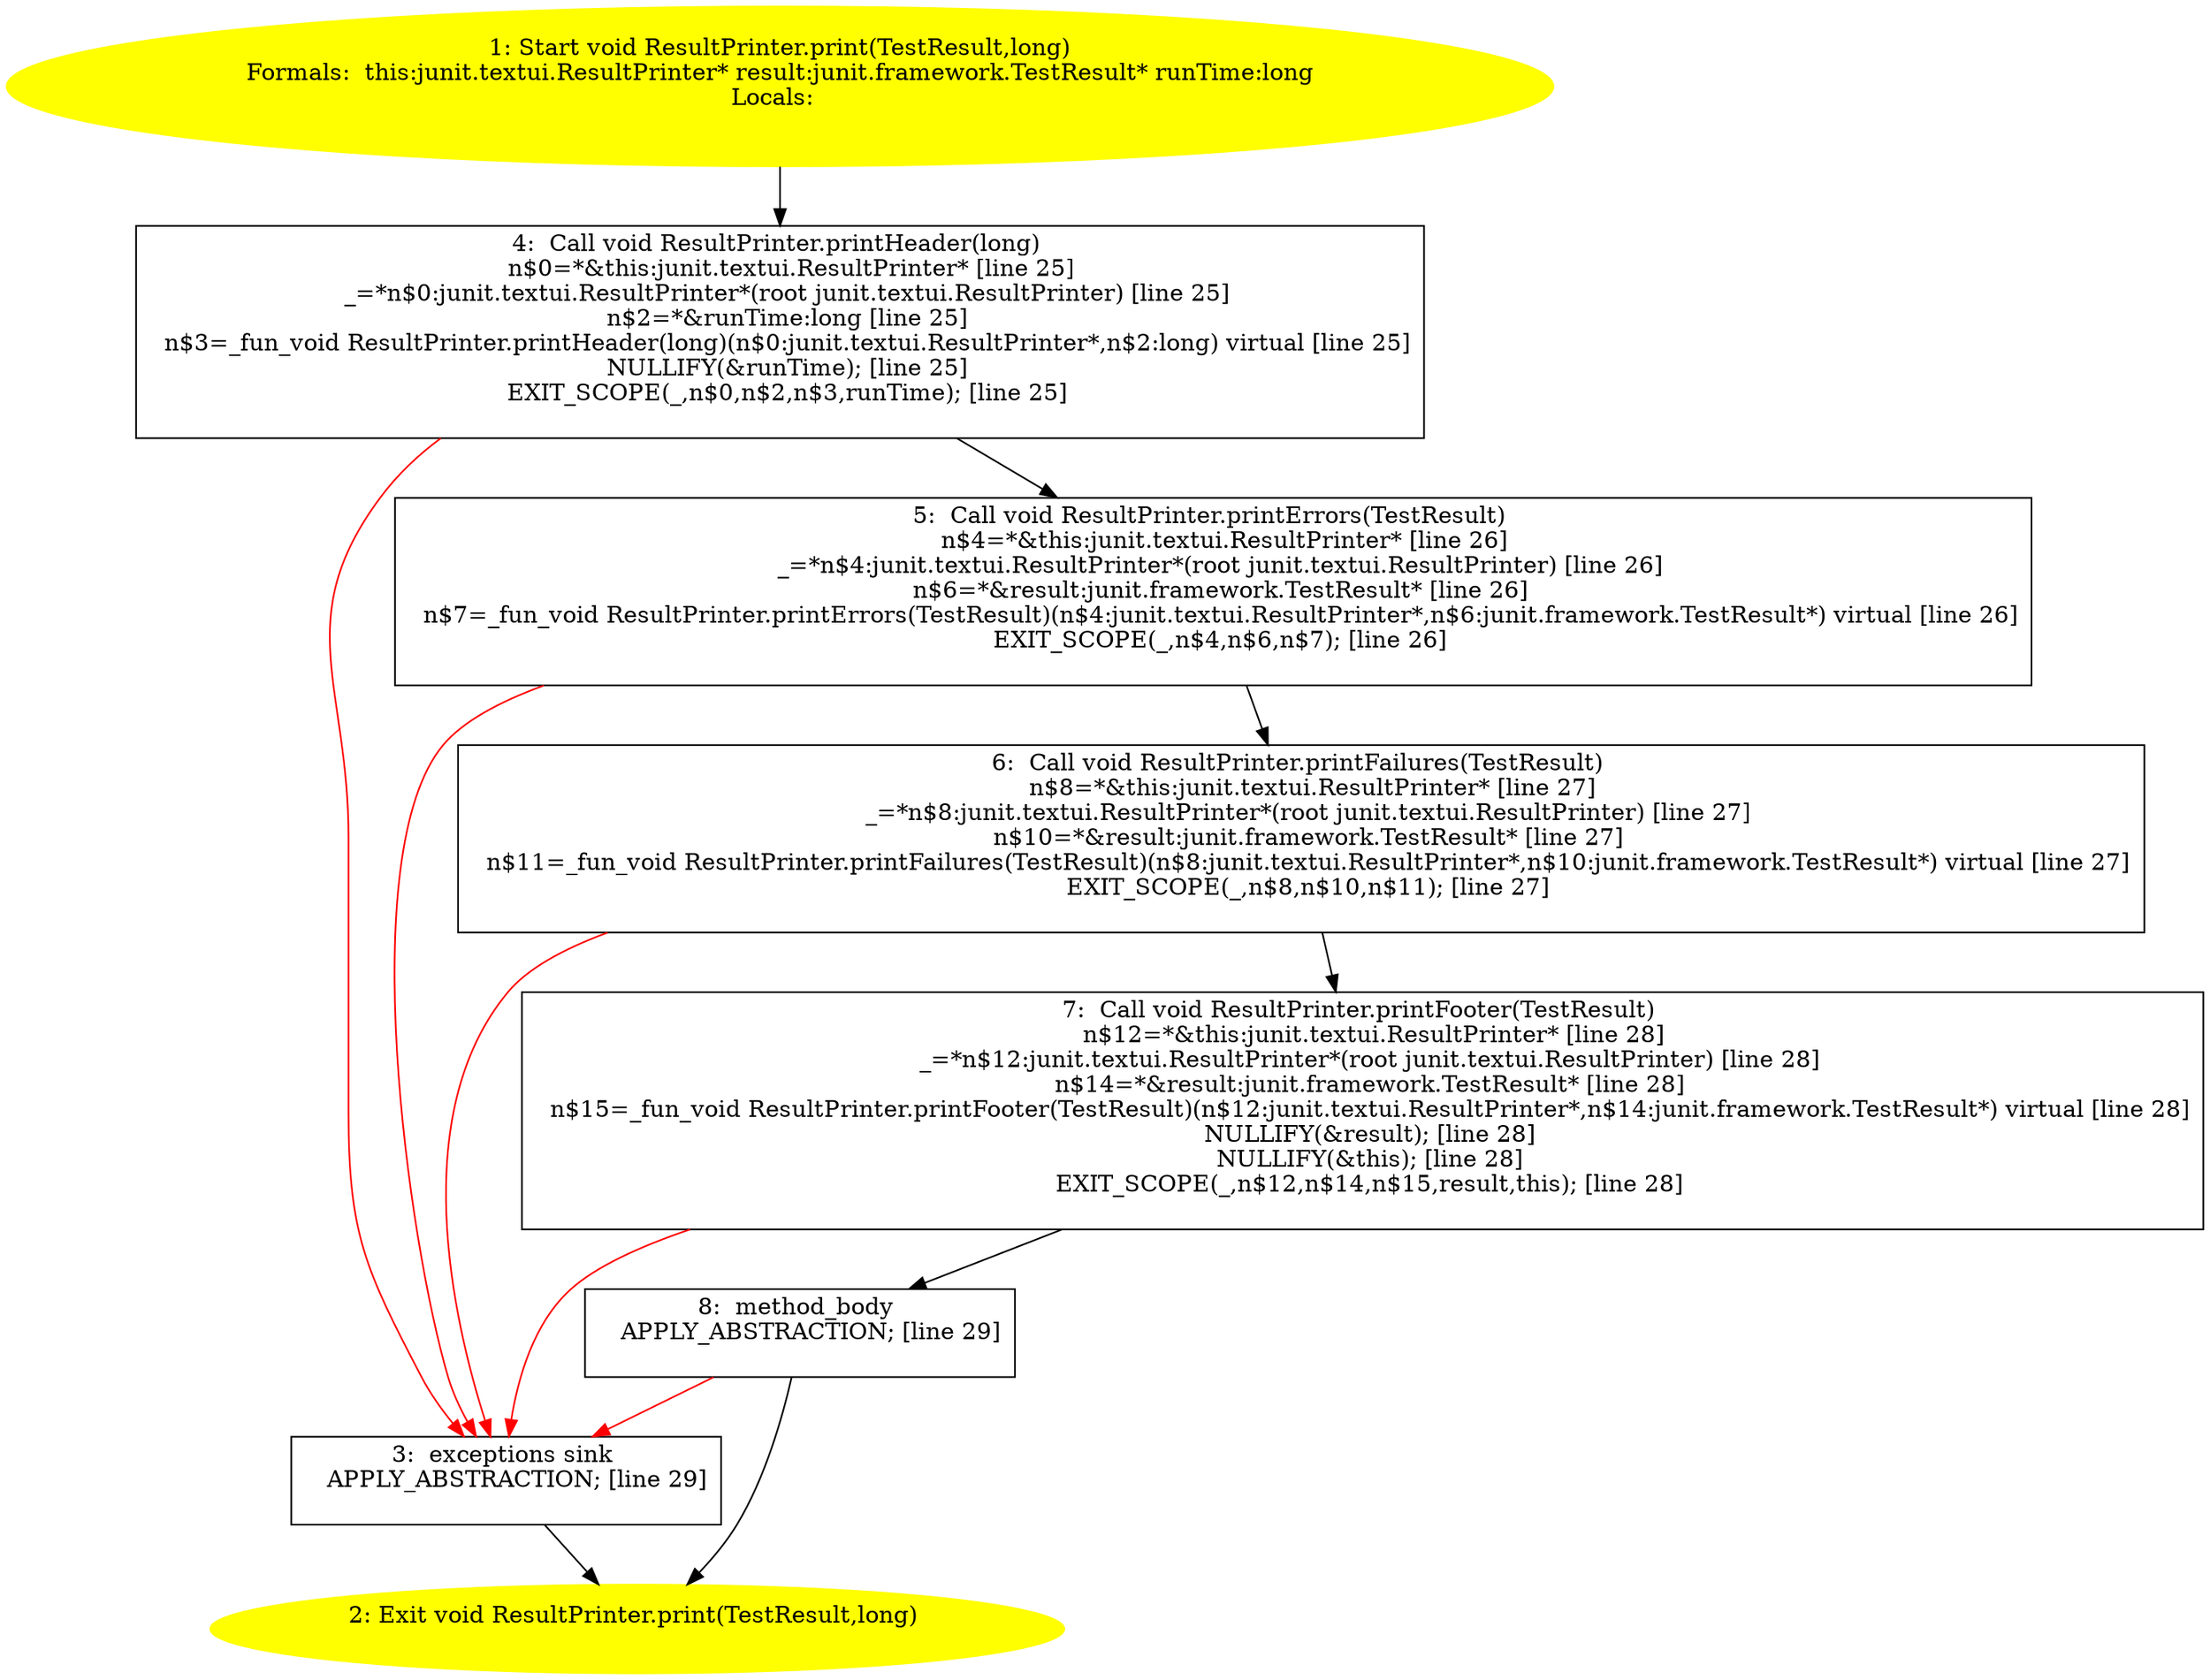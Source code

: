 /* @generated */
digraph cfg {
"junit.textui.ResultPrinter.print(junit.framework.TestResult,long):void.dc386401c1776bc23426bcb44677d61a_1" [label="1: Start void ResultPrinter.print(TestResult,long)\nFormals:  this:junit.textui.ResultPrinter* result:junit.framework.TestResult* runTime:long\nLocals:  \n  " color=yellow style=filled]
	

	 "junit.textui.ResultPrinter.print(junit.framework.TestResult,long):void.dc386401c1776bc23426bcb44677d61a_1" -> "junit.textui.ResultPrinter.print(junit.framework.TestResult,long):void.dc386401c1776bc23426bcb44677d61a_4" ;
"junit.textui.ResultPrinter.print(junit.framework.TestResult,long):void.dc386401c1776bc23426bcb44677d61a_2" [label="2: Exit void ResultPrinter.print(TestResult,long) \n  " color=yellow style=filled]
	

"junit.textui.ResultPrinter.print(junit.framework.TestResult,long):void.dc386401c1776bc23426bcb44677d61a_3" [label="3:  exceptions sink \n   APPLY_ABSTRACTION; [line 29]\n " shape="box"]
	

	 "junit.textui.ResultPrinter.print(junit.framework.TestResult,long):void.dc386401c1776bc23426bcb44677d61a_3" -> "junit.textui.ResultPrinter.print(junit.framework.TestResult,long):void.dc386401c1776bc23426bcb44677d61a_2" ;
"junit.textui.ResultPrinter.print(junit.framework.TestResult,long):void.dc386401c1776bc23426bcb44677d61a_4" [label="4:  Call void ResultPrinter.printHeader(long) \n   n$0=*&this:junit.textui.ResultPrinter* [line 25]\n  _=*n$0:junit.textui.ResultPrinter*(root junit.textui.ResultPrinter) [line 25]\n  n$2=*&runTime:long [line 25]\n  n$3=_fun_void ResultPrinter.printHeader(long)(n$0:junit.textui.ResultPrinter*,n$2:long) virtual [line 25]\n  NULLIFY(&runTime); [line 25]\n  EXIT_SCOPE(_,n$0,n$2,n$3,runTime); [line 25]\n " shape="box"]
	

	 "junit.textui.ResultPrinter.print(junit.framework.TestResult,long):void.dc386401c1776bc23426bcb44677d61a_4" -> "junit.textui.ResultPrinter.print(junit.framework.TestResult,long):void.dc386401c1776bc23426bcb44677d61a_5" ;
	 "junit.textui.ResultPrinter.print(junit.framework.TestResult,long):void.dc386401c1776bc23426bcb44677d61a_4" -> "junit.textui.ResultPrinter.print(junit.framework.TestResult,long):void.dc386401c1776bc23426bcb44677d61a_3" [color="red" ];
"junit.textui.ResultPrinter.print(junit.framework.TestResult,long):void.dc386401c1776bc23426bcb44677d61a_5" [label="5:  Call void ResultPrinter.printErrors(TestResult) \n   n$4=*&this:junit.textui.ResultPrinter* [line 26]\n  _=*n$4:junit.textui.ResultPrinter*(root junit.textui.ResultPrinter) [line 26]\n  n$6=*&result:junit.framework.TestResult* [line 26]\n  n$7=_fun_void ResultPrinter.printErrors(TestResult)(n$4:junit.textui.ResultPrinter*,n$6:junit.framework.TestResult*) virtual [line 26]\n  EXIT_SCOPE(_,n$4,n$6,n$7); [line 26]\n " shape="box"]
	

	 "junit.textui.ResultPrinter.print(junit.framework.TestResult,long):void.dc386401c1776bc23426bcb44677d61a_5" -> "junit.textui.ResultPrinter.print(junit.framework.TestResult,long):void.dc386401c1776bc23426bcb44677d61a_6" ;
	 "junit.textui.ResultPrinter.print(junit.framework.TestResult,long):void.dc386401c1776bc23426bcb44677d61a_5" -> "junit.textui.ResultPrinter.print(junit.framework.TestResult,long):void.dc386401c1776bc23426bcb44677d61a_3" [color="red" ];
"junit.textui.ResultPrinter.print(junit.framework.TestResult,long):void.dc386401c1776bc23426bcb44677d61a_6" [label="6:  Call void ResultPrinter.printFailures(TestResult) \n   n$8=*&this:junit.textui.ResultPrinter* [line 27]\n  _=*n$8:junit.textui.ResultPrinter*(root junit.textui.ResultPrinter) [line 27]\n  n$10=*&result:junit.framework.TestResult* [line 27]\n  n$11=_fun_void ResultPrinter.printFailures(TestResult)(n$8:junit.textui.ResultPrinter*,n$10:junit.framework.TestResult*) virtual [line 27]\n  EXIT_SCOPE(_,n$8,n$10,n$11); [line 27]\n " shape="box"]
	

	 "junit.textui.ResultPrinter.print(junit.framework.TestResult,long):void.dc386401c1776bc23426bcb44677d61a_6" -> "junit.textui.ResultPrinter.print(junit.framework.TestResult,long):void.dc386401c1776bc23426bcb44677d61a_7" ;
	 "junit.textui.ResultPrinter.print(junit.framework.TestResult,long):void.dc386401c1776bc23426bcb44677d61a_6" -> "junit.textui.ResultPrinter.print(junit.framework.TestResult,long):void.dc386401c1776bc23426bcb44677d61a_3" [color="red" ];
"junit.textui.ResultPrinter.print(junit.framework.TestResult,long):void.dc386401c1776bc23426bcb44677d61a_7" [label="7:  Call void ResultPrinter.printFooter(TestResult) \n   n$12=*&this:junit.textui.ResultPrinter* [line 28]\n  _=*n$12:junit.textui.ResultPrinter*(root junit.textui.ResultPrinter) [line 28]\n  n$14=*&result:junit.framework.TestResult* [line 28]\n  n$15=_fun_void ResultPrinter.printFooter(TestResult)(n$12:junit.textui.ResultPrinter*,n$14:junit.framework.TestResult*) virtual [line 28]\n  NULLIFY(&result); [line 28]\n  NULLIFY(&this); [line 28]\n  EXIT_SCOPE(_,n$12,n$14,n$15,result,this); [line 28]\n " shape="box"]
	

	 "junit.textui.ResultPrinter.print(junit.framework.TestResult,long):void.dc386401c1776bc23426bcb44677d61a_7" -> "junit.textui.ResultPrinter.print(junit.framework.TestResult,long):void.dc386401c1776bc23426bcb44677d61a_8" ;
	 "junit.textui.ResultPrinter.print(junit.framework.TestResult,long):void.dc386401c1776bc23426bcb44677d61a_7" -> "junit.textui.ResultPrinter.print(junit.framework.TestResult,long):void.dc386401c1776bc23426bcb44677d61a_3" [color="red" ];
"junit.textui.ResultPrinter.print(junit.framework.TestResult,long):void.dc386401c1776bc23426bcb44677d61a_8" [label="8:  method_body \n   APPLY_ABSTRACTION; [line 29]\n " shape="box"]
	

	 "junit.textui.ResultPrinter.print(junit.framework.TestResult,long):void.dc386401c1776bc23426bcb44677d61a_8" -> "junit.textui.ResultPrinter.print(junit.framework.TestResult,long):void.dc386401c1776bc23426bcb44677d61a_2" ;
	 "junit.textui.ResultPrinter.print(junit.framework.TestResult,long):void.dc386401c1776bc23426bcb44677d61a_8" -> "junit.textui.ResultPrinter.print(junit.framework.TestResult,long):void.dc386401c1776bc23426bcb44677d61a_3" [color="red" ];
}
